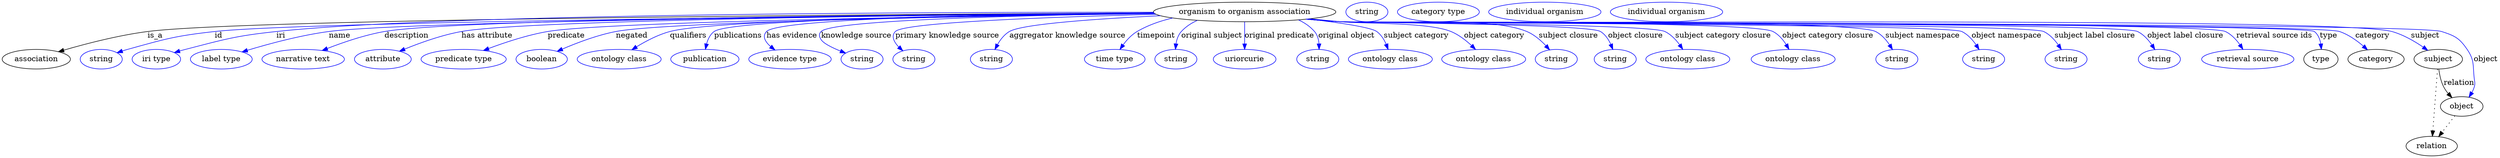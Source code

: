 digraph {
	graph [bb="0,0,4570.4,283"];
	node [label="\N"];
	"organism to organism association"	[height=0.5,
		label="organism to organism association",
		pos="2274.4,265",
		width=4.6399];
	association	[height=0.5,
		pos="62.394,178",
		width=1.7332];
	"organism to organism association" -> association	[label=is_a,
		lp="280.39,221.5",
		pos="e,102.91,191.77 2108,263.23 1659.4,260.84 446.2,252.3 266.39,229 213.11,222.09 153.58,206.57 112.65,194.64"];
	id	[color=blue,
		height=0.5,
		label=string,
		pos="181.39,178",
		width=1.0652];
	"organism to organism association" -> id	[color=blue,
		label=id,
		lp="396.39,221.5",
		pos="e,210.38,189.98 2108.7,262.68 1680.2,259 557.28,247.71 389.39,229 317.23,220.96 299.34,215.5 229.39,196 226.29,195.13 223.09,194.17 \
219.89,193.15",
		style=solid];
	iri	[color=blue,
		height=0.5,
		label="iri type",
		pos="282.39,178",
		width=1.2277];
	"organism to organism association" -> iri	[color=blue,
		label=iri,
		lp="509.39,221.5",
		pos="e,315.3,190.2 2107.3,264.46 1727.7,264.91 809.2,262.37 501.39,229 426.61,220.89 408.22,214.85 335.39,196 332.02,195.13 328.54,194.16 \
325.06,193.15",
		style=solid];
	name	[color=blue,
		height=0.5,
		label="label type",
		pos="401.39,178",
		width=1.5707];
	"organism to organism association" -> name	[color=blue,
		label=name,
		lp="617.39,221.5",
		pos="e,439.19,191.41 2108.4,262.68 1714.3,259.25 743.98,248.87 597.39,229 545.74,222 488.1,206.31 448.78,194.36",
		style=solid];
	description	[color=blue,
		height=0.5,
		label="narrative text",
		pos="551.39,178",
		width=2.0943];
	"organism to organism association" -> description	[color=blue,
		label=description,
		lp="739.89,221.5",
		pos="e,586.19,194.12 2108,263.15 1731.3,260.83 834.97,252.83 699.39,229 663.52,222.69 624.55,209.24 595.6,197.88",
		style=solid];
	"has attribute"	[color=blue,
		height=0.5,
		label=attribute,
		pos="696.39,178",
		width=1.4443];
	"organism to organism association" -> "has attribute"	[color=blue,
		label="has attribute",
		lp="887.39,221.5",
		pos="e,726.83,192.67 2108.3,262.83 1757.2,259.94 962,251.04 840.39,229 804.17,222.43 764.8,208.24 736.39,196.65",
		style=solid];
	predicate	[color=blue,
		height=0.5,
		label="predicate type",
		pos="844.39,178",
		width=2.1665];
	"organism to organism association" -> predicate	[color=blue,
		label=predicate,
		lp="1031.4,221.5",
		pos="e,880.43,194.06 2109.3,262.13 1788.7,258.1 1103.9,247.46 997.39,229 960.25,222.56 919.77,209.02 889.78,197.66",
		style=solid];
	negated	[color=blue,
		height=0.5,
		label=boolean,
		pos="987.39,178",
		width=1.2999];
	"organism to organism association" -> negated	[color=blue,
		label=negated,
		lp="1151.4,221.5",
		pos="e,1015.6,192.51 2109.8,261.95 1814.4,257.82 1216.4,247.33 1122.4,229 1088.3,222.36 1051.5,208.2 1024.9,196.64",
		style=solid];
	qualifiers	[color=blue,
		height=0.5,
		label="ontology class",
		pos="1128.4,178",
		width=2.1304];
	"organism to organism association" -> qualifiers	[color=blue,
		label=qualifiers,
		lp="1254.9,221.5",
		pos="e,1151.6,195.39 2108.5,262.64 1833.4,259.76 1304.4,251.37 1221.4,229 1199.7,223.15 1177.4,211.43 1160.1,200.81",
		style=solid];
	publications	[color=blue,
		height=0.5,
		label=publication,
		pos="1285.4,178",
		width=1.7332];
	"organism to organism association" -> publications	[color=blue,
		label=publications,
		lp="1346.4,221.5",
		pos="e,1286.4,196.26 2108.3,262.88 1839.1,260.39 1334.1,252.58 1302.4,229 1295.1,223.57 1290.9,214.84 1288.5,206.19",
		style=solid];
	"has evidence"	[color=blue,
		height=0.5,
		label="evidence type",
		pos="1441.4,178",
		width=2.0943];
	"organism to organism association" -> "has evidence"	[color=blue,
		label="has evidence",
		lp="1444.9,221.5",
		pos="e,1413.8,194.93 2108,263.22 1860.7,261.22 1422.5,254.13 1398.4,229 1390,220.25 1395.9,210.18 1405.7,201.37",
		style=solid];
	"knowledge source"	[color=blue,
		height=0.5,
		label=string,
		pos="1573.4,178",
		width=1.0652];
	"organism to organism association" -> "knowledge source"	[color=blue,
		label="knowledge source",
		lp="1562.9,221.5",
		pos="e,1543.3,189.28 2108.9,262.29 1887.2,259.16 1519.2,250.72 1498.4,229 1493.8,224.18 1494.8,219.62 1498.4,214 1502.8,207.12 1518,199.47 \
1533.6,193.08",
		style=solid];
	"primary knowledge source"	[color=blue,
		height=0.5,
		label=string,
		pos="1668.4,178",
		width=1.0652];
	"organism to organism association" -> "primary knowledge source"	[color=blue,
		label="primary knowledge source",
		lp="1729.4,221.5",
		pos="e,1648.1,193.48 2112.2,260.63 1928,255.99 1650.7,246.18 1634.4,229 1626.3,220.46 1631.8,209.82 1640.6,200.55",
		style=solid];
	"aggregator knowledge source"	[color=blue,
		height=0.5,
		label=string,
		pos="1810.4,178",
		width=1.0652];
	"organism to organism association" -> "aggregator knowledge source"	[color=blue,
		label="aggregator knowledge source",
		lp="1949.9,221.5",
		pos="e,1816.9,195.93 2120.3,258.05 2006.4,252.55 1867.2,243.08 1843.4,229 1834,223.44 1826.8,214.03 1821.5,204.86",
		style=solid];
	timepoint	[color=blue,
		height=0.5,
		label="time type",
		pos="2037.4,178",
		width=1.5346];
	"organism to organism association" -> timepoint	[color=blue,
		label=timepoint,
		lp="2112.4,221.5",
		pos="e,2046.6,196.08 2164.9,251.39 2128.3,245.73 2092.9,238.22 2077.4,229 2067.4,223.06 2058.9,213.63 2052.3,204.55",
		style=solid];
	"original subject"	[color=blue,
		height=0.5,
		label=string,
		pos="2149.4,178",
		width=1.0652];
	"organism to organism association" -> "original subject"	[color=blue,
		label="original subject",
		lp="2214.4,221.5",
		pos="e,2148.2,196.23 2187.3,249.53 2176.4,244.53 2166.3,237.87 2158.4,229 2152.9,222.8 2150.2,214.39 2149,206.23",
		style=solid];
	"original predicate"	[color=blue,
		height=0.5,
		label=uriorcurie,
		pos="2274.4,178",
		width=1.5887];
	"organism to organism association" -> "original predicate"	[color=blue,
		label="original predicate",
		lp="2337.9,221.5",
		pos="e,2274.4,196.18 2274.4,246.8 2274.4,235.16 2274.4,219.55 2274.4,206.24",
		style=solid];
	"original object"	[color=blue,
		height=0.5,
		label=string,
		pos="2403.4,178",
		width=1.0652];
	"organism to organism association" -> "original object"	[color=blue,
		label="original object",
		lp="2459.9,221.5",
		pos="e,2407.8,195.99 2357.7,249.34 2378.1,244.01 2396,237.22 2402.4,229 2407.4,222.62 2408.9,214.26 2408.7,206.21",
		style=solid];
	"subject category"	[color=blue,
		height=0.5,
		label="ontology class",
		pos="2536.4,178",
		width=2.1304];
	"organism to organism association" -> "subject category"	[color=blue,
		label="subject category",
		lp="2586.9,221.5",
		pos="e,2533.7,196.01 2391.6,252.16 2447.7,245.55 2505,237.05 2515.4,229 2522.8,223.28 2527.6,214.49 2530.7,205.86",
		style=solid];
	"object category"	[color=blue,
		height=0.5,
		label="ontology class",
		pos="2707.4,178",
		width=2.1304];
	"organism to organism association" -> "object category"	[color=blue,
		label="object category",
		lp="2728.9,221.5",
		pos="e,2693.3,196.02 2393.7,252.37 2412.6,250.55 2432.1,248.71 2450.4,247 2494.8,242.85 2609.4,246.58 2650.4,229 2663.9,223.21 2676.5,\
212.98 2686.3,203.26",
		style=solid];
	"subject closure"	[color=blue,
		height=0.5,
		label=string,
		pos="2840.4,178",
		width=1.0652];
	"organism to organism association" -> "subject closure"	[color=blue,
		label="subject closure",
		lp="2864.9,221.5",
		pos="e,2828.7,195.21 2390.8,252.04 2410.7,250.21 2431.1,248.44 2450.4,247 2487.9,244.19 2753.9,243.97 2788.4,229 2801.4,223.33 2813.2,\
212.85 2822.1,202.94",
		style=solid];
	"object closure"	[color=blue,
		height=0.5,
		label=string,
		pos="2953.4,178",
		width=1.0652];
	"organism to organism association" -> "object closure"	[color=blue,
		label="object closure",
		lp="2988.4,221.5",
		pos="e,2948,196.05 2389.3,251.92 2409.7,250.07 2430.6,248.33 2450.4,247 2502.9,243.47 2878.1,255.78 2923.4,229 2932.4,223.64 2939.1,214.4 \
2943.8,205.3",
		style=solid];
	"subject category closure"	[color=blue,
		height=0.5,
		label="ontology class",
		pos="3086.4,178",
		width=2.1304];
	"organism to organism association" -> "subject category closure"	[color=blue,
		label="subject category closure",
		lp="3148.9,221.5",
		pos="e,3076.5,196.25 2388.9,251.84 2409.3,249.98 2430.5,248.26 2450.4,247 2483.2,244.92 3012.6,243.01 3042.4,229 3053.7,223.67 3063.3,\
213.9 3070.7,204.41",
		style=solid];
	"object category closure"	[color=blue,
		height=0.5,
		label="ontology class",
		pos="3279.4,178",
		width=2.1304];
	"organism to organism association" -> "object category closure"	[color=blue,
		label="object category closure",
		lp="3341.9,221.5",
		pos="e,3271.1,196.23 2388.4,251.76 2409,249.89 2430.3,248.2 2450.4,247 2494.2,244.39 3201.2,248.71 3240.4,229 3250.8,223.76 3259.3,214.27 \
3265.7,204.96",
		style=solid];
	"subject namespace"	[color=blue,
		height=0.5,
		label=string,
		pos="3469.4,178",
		width=1.0652];
	"organism to organism association" -> "subject namespace"	[color=blue,
		label="subject namespace",
		lp="3515.4,221.5",
		pos="e,3461.1,195.77 2387.9,251.73 2408.7,249.85 2430.2,248.16 2450.4,247 2504.7,243.88 3380.6,253.01 3429.4,229 3440.2,223.66 3449.1,\
213.84 3455.7,204.31",
		style=solid];
	"object namespace"	[color=blue,
		height=0.5,
		label=string,
		pos="3628.4,178",
		width=1.0652];
	"organism to organism association" -> "object namespace"	[color=blue,
		label="object namespace",
		lp="3669.4,221.5",
		pos="e,3619.8,195.79 2387.4,251.73 2408.3,249.84 2430,248.14 2450.4,247 2481.9,245.23 3559,242.74 3587.4,229 3598.4,223.69 3607.4,213.88 \
3614.2,204.34",
		style=solid];
	"subject label closure"	[color=blue,
		height=0.5,
		label=string,
		pos="3779.4,178",
		width=1.0652];
	"organism to organism association" -> "subject label closure"	[color=blue,
		label="subject label closure",
		lp="3831.4,221.5",
		pos="e,3770.5,195.81 2387.4,251.69 2408.3,249.81 2430,248.13 2450.4,247 2486.1,245.03 3705.1,244.33 3737.4,229 3748.5,223.72 3757.8,213.9 \
3764.7,204.36",
		style=solid];
	"object label closure"	[color=blue,
		height=0.5,
		label=string,
		pos="3950.4,178",
		width=1.0652];
	"organism to organism association" -> "object label closure"	[color=blue,
		label="object label closure",
		lp="3998.9,221.5",
		pos="e,3941.8,195.81 2387.4,251.67 2408.3,249.79 2430,248.11 2450.4,247 2490.9,244.8 3872.9,246.56 3909.4,229 3920.4,223.71 3929.4,213.9 \
3936.2,204.35",
		style=solid];
	"retrieval source ids"	[color=blue,
		height=0.5,
		label="retrieval source",
		pos="4112.4,178",
		width=2.347];
	"organism to organism association" -> "retrieval source ids"	[color=blue,
		label="retrieval source ids",
		lp="4160.9,221.5",
		pos="e,4103.8,196.29 2387,251.69 2408,249.79 2429.9,248.1 2450.4,247 2495.4,244.58 4031.9,248.74 4072.4,229 4083.1,223.78 4091.9,214.16 \
4098.4,204.75",
		style=solid];
	type	[height=0.5,
		pos="4246.4,178",
		width=0.86659];
	"organism to organism association" -> type	[color=blue,
		label=type,
		lp="4260.4,221.5",
		pos="e,4247.2,196.18 2387,251.67 2408,249.78 2429.9,248.09 2450.4,247 2475.1,245.68 4215,244.44 4234.4,229 4241.2,223.54 4244.6,214.92 \
4246.1,206.37",
		style=solid];
	category	[height=0.5,
		pos="4347.4,178",
		width=1.4263];
	"organism to organism association" -> category	[color=blue,
		label=category,
		lp="4340.9,221.5",
		pos="e,4331.8,195.25 2387,251.67 2408,249.78 2429.9,248.09 2450.4,247 2501.2,244.3 4232.2,245.26 4280.4,229 4296.6,223.53 4312.1,212.51 \
4324.1,202.2",
		style=solid];
	subject	[height=0.5,
		pos="4461.4,178",
		width=1.2277];
	"organism to organism association" -> subject	[color=blue,
		label=subject,
		lp="4437.4,221.5",
		pos="e,4442.1,194.33 2387,251.66 2408,249.77 2429.9,248.09 2450.4,247 2557.2,241.35 4273.3,257.6 4376.4,229 4397.1,223.25 4418,211.09 \
4433.9,200.2",
		style=solid];
	object	[height=0.5,
		pos="4504.4,91",
		width=1.0832];
	"organism to organism association" -> object	[color=blue,
		label=object,
		lp="4548.4,178",
		pos="e,4517.8,108.09 2387,251.65 2408,249.76 2429.9,248.08 2450.4,247 2506.3,244.05 4414,246.12 4467.4,229 4491.7,221.2 4500,217.1 4514.4,\
196 4528.3,175.59 4524.5,166.51 4527.4,142 4528.2,135.38 4529.3,133.39 4527.4,127 4526.4,123.55 4524.9,120.13 4523.1,116.85",
		style=solid];
	association_type	[color=blue,
		height=0.5,
		label=string,
		pos="2497.4,265",
		width=1.0652];
	association_category	[color=blue,
		height=0.5,
		label="category type",
		pos="2628.4,265",
		width=2.0762];
	subject -> object	[label=relation,
		lp="4499.4,134.5",
		pos="e,4486.5,107.23 4462.5,159.55 4463.7,149.57 4466.2,137.07 4471.4,127 4473.6,122.68 4476.5,118.52 4479.7,114.66"];
	relation	[height=0.5,
		pos="4449.4,18",
		width=1.2999];
	subject -> relation	[pos="e,4450.7,36.188 4460.1,159.79 4458,132.48 4454,78.994 4451.5,46.38",
		style=dotted];
	"organism to organism association_subject"	[color=blue,
		height=0.5,
		label="individual organism",
		pos="2823.4,265",
		width=2.8525];
	object -> relation	[pos="e,4462.2,35.54 4491.9,73.889 4485,64.939 4476.2,53.617 4468.4,43.584",
		style=dotted];
	"organism to organism association_object"	[color=blue,
		height=0.5,
		label="individual organism",
		pos="3046.4,265",
		width=2.8525];
}
